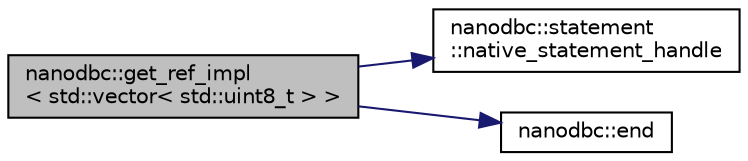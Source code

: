 digraph "nanodbc::get_ref_impl&lt; std::vector&lt; std::uint8_t &gt; &gt;"
{
 // LATEX_PDF_SIZE
  edge [fontname="Helvetica",fontsize="10",labelfontname="Helvetica",labelfontsize="10"];
  node [fontname="Helvetica",fontsize="10",shape=record];
  rankdir="LR";
  Node38 [label="nanodbc::get_ref_impl\l\< std::vector\< std::uint8_t \> \>",height=0.2,width=0.4,color="black", fillcolor="grey75", style="filled", fontcolor="black",tooltip=" "];
  Node38 -> Node39 [color="midnightblue",fontsize="10",style="solid"];
  Node39 [label="nanodbc::statement\l::native_statement_handle",height=0.2,width=0.4,color="black", fillcolor="white", style="filled",URL="$classnanodbc_1_1statement.html#a3698e721741be20dac1f933ed425c8d7",tooltip="Returns the native ODBC statement handle."];
  Node38 -> Node40 [color="midnightblue",fontsize="10",style="solid"];
  Node40 [label="nanodbc::end",height=0.2,width=0.4,color="black", fillcolor="white", style="filled",URL="$group__mainc.html#ga91df79a3401b5afd4ec109101737b05b",tooltip="Returns an iterator to the end of a result set."];
}
